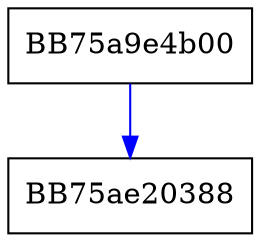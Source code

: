 digraph LookupAccountSidA_shim {
  node [shape="box"];
  graph [splines=ortho];
  BB75a9e4b00 -> BB75ae20388 [color="blue"];
}
